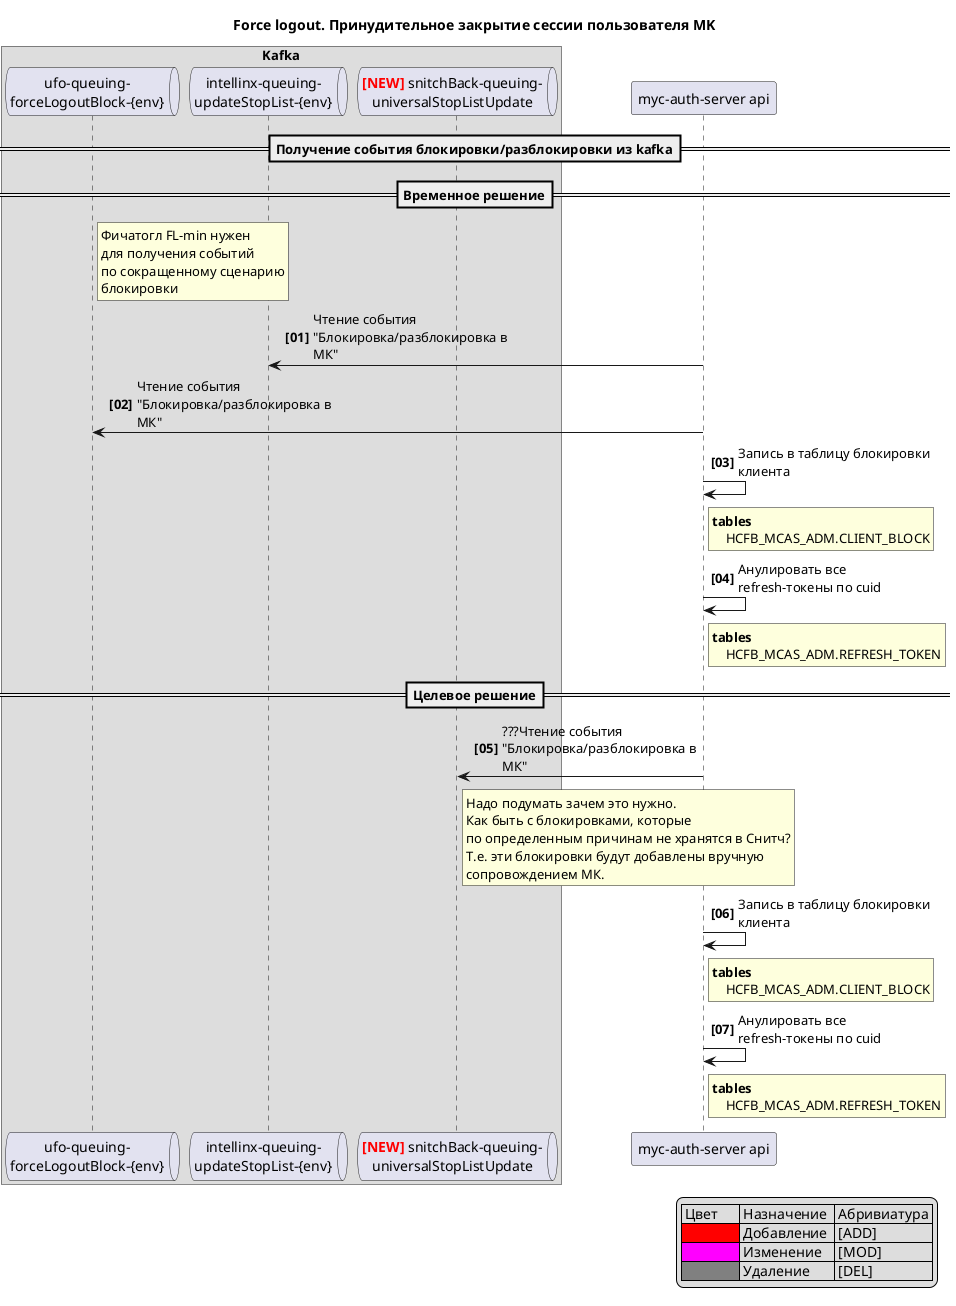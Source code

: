 ﻿C:\Users\kunil\AppData\Roaming\JetBrains\Rider2022.3\scratches\FL_04.puml
@startuml
autonumber "<b>[00]"
skinparam maxMessageSize 200
skinparam ParticipantPadding 2
hide unlinked
participant "UFO" as UFO
participant "SmartData" as SmartData
participant "Intellinx (Antifraud System)" as Intellinx
box "Kafka"
    queue "ufo-queuing-\nforceLogoutBlock-{env}" as          KafkaUFOBlock
    queue "ufo-queuing-\nforceLogoutUnblock" as        KafkaUFOUnblock
    queue "intellinx-queuing-\nupdateStopList-{env}" as      KafkaIntellinx
    queue "smartdata-events-\nforceLogout" as          KafkaSmartData
    queue "netflix-events-\nforceLogout" as            KafkaNetflix
    queue "snitchOff-queuing-\nblackListChecks" as     KafkaSnitchOff
    queue "<color:red>**[NEW]**</color> snitchBack-queuing-\nuniversalStopListUpdate" as KafkaSnitchBackUniversalStopListUpdate
end box

participant "MS Checker" as             Checker
participant "Snitch Back" as            Snitch
participant "Netflix Conductor" as      Netflix
participant "SMS-Gate" as               smsgate
actor "Bank Client" as                  client
participant "Ocelot Api Gateway" as     ocelot
participant "myc-auth-server api" as    api

title Force logout. Принудительное закрытие сессии пользователя MK

==Получение события блокировки/разблокировки из kafka==
==Временное решение==

rnote right KafkaUFOBlock
    Фичатогл FL-min нужен
    для получения событий
    по сокращенному сценарию
    блокировки
end rnote
api -> KafkaIntellinx: Чтение события "Блокировка/разблокировка в МК"
api -> KafkaUFOBlock: Чтение события "Блокировка/разблокировка в МК"

api -> api: Запись в таблицу блокировки клиента
rnote right api
**tables**
    HCFB_MCAS_ADM.CLIENT_BLOCK
end note
api -> api: Анулировать все refresh-токены по cuid
rnote right api
**tables**
    HCFB_MCAS_ADM.REFRESH_TOKEN
end note   

==Целевое решение==
api -> KafkaSnitchBackUniversalStopListUpdate: ???Чтение события "Блокировка/разблокировка в МК"
rnote right KafkaSnitchBackUniversalStopListUpdate
    Надо подумать зачем это нужно.
    Как быть с блокировками, которые
    по определенным причинам не хранятся в Снитч?
    Т.е. эти блокировки будут добавлены вручную
    сопровождением МК.    
end rnote
api -> api: Запись в таблицу блокировки клиента
rnote right api
**tables**
    HCFB_MCAS_ADM.CLIENT_BLOCK
end note
api -> api: Анулировать все refresh-токены по cuid
rnote right api
**tables**
    HCFB_MCAS_ADM.REFRESH_TOKEN
end note   


legend right
    | Цвет      | Назначение  | Абривиатура |
    |<#Red>     | Добавление  | [ADD]       |
    |<#magenta> | Изменение   | [MOD]       |
    |<#gray>    | Удаление    | [DEL]       |
endlegend
@enduml